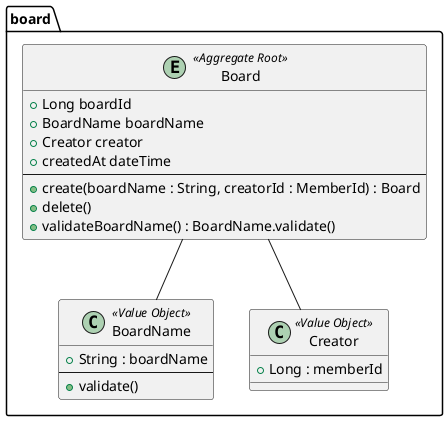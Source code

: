 @startuml
package "board" {
    entity Board <<Aggregate Root>> {
        +Long boardId
        +BoardName boardName
        +Creator creator
        +createdAt dateTime
        --
        +create(boardName : String, creatorId : MemberId) : Board
        +delete()
        +validateBoardName() : BoardName.validate()
    }

    'VO
    class BoardName <<Value Object>> {
        +String : boardName
        --
        +validate()
     }
    class Creator <<Value Object>> {
        +Long : memberId
     }
     
     Board -- BoardName
     Board -- Creator
}
@enduml
